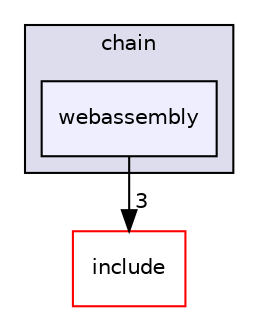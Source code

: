 digraph "libraries/chain/webassembly" {
  compound=true
  node [ fontsize="10", fontname="Helvetica"];
  edge [ labelfontsize="10", labelfontname="Helvetica"];
  subgraph clusterdir_94df585d4e205d65756e56c0817a7014 {
    graph [ bgcolor="#ddddee", pencolor="black", label="chain" fontname="Helvetica", fontsize="10", URL="dir_94df585d4e205d65756e56c0817a7014.html"]
  dir_0e7f6327b4823883281aff608f73e418 [shape=box, label="webassembly", style="filled", fillcolor="#eeeeff", pencolor="black", URL="dir_0e7f6327b4823883281aff608f73e418.html"];
  }
  dir_a71d7923f5ab56910d75ee22c339d1cc [shape=box label="include" fillcolor="white" style="filled" color="red" URL="dir_a71d7923f5ab56910d75ee22c339d1cc.html"];
  dir_0e7f6327b4823883281aff608f73e418->dir_a71d7923f5ab56910d75ee22c339d1cc [headlabel="3", labeldistance=1.5 headhref="dir_001711_000006.html"];
}
